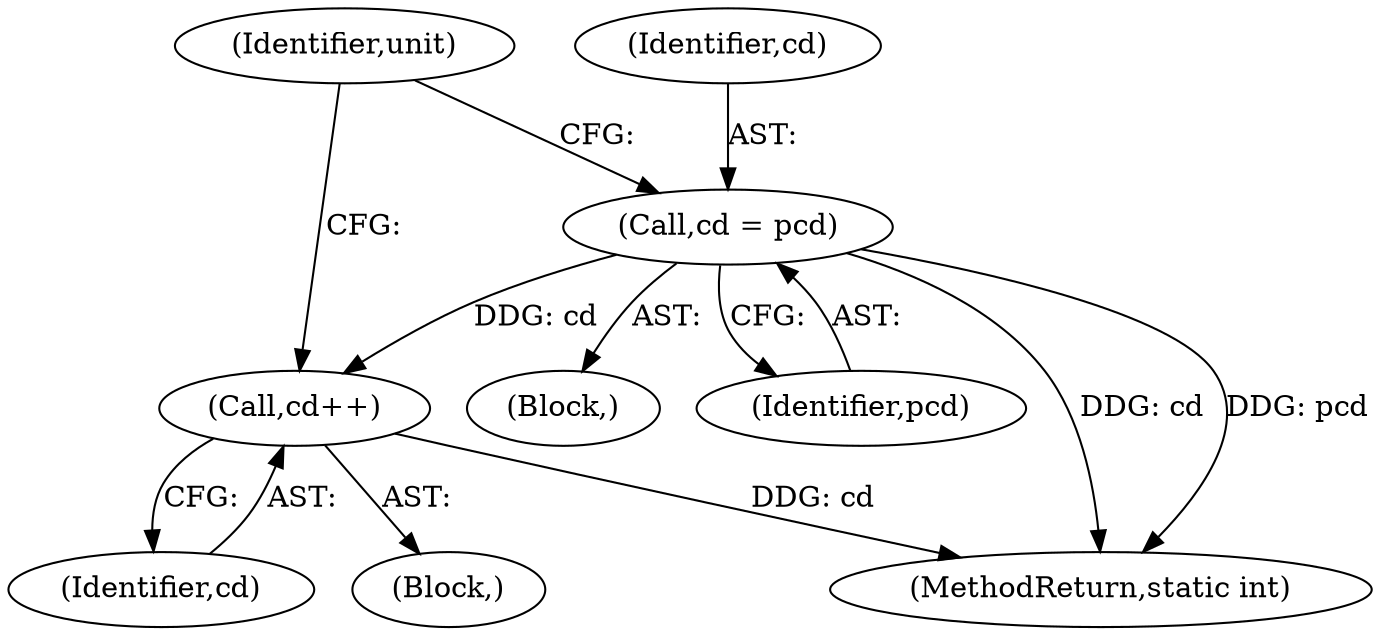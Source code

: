 digraph "0_linux_f0d1762554014ce0ae347b9f0d088f2c157c8c72@pointer" {
"1000294" [label="(Call,cd++)"];
"1000285" [label="(Call,cd = pcd)"];
"1000285" [label="(Call,cd = pcd)"];
"1000295" [label="(Identifier,cd)"];
"1000281" [label="(Block,)"];
"1000287" [label="(Identifier,pcd)"];
"1000289" [label="(Identifier,unit)"];
"1000286" [label="(Identifier,cd)"];
"1000294" [label="(Call,cd++)"];
"1000330" [label="(MethodReturn,static int)"];
"1000291" [label="(Block,)"];
"1000294" -> "1000291"  [label="AST: "];
"1000294" -> "1000295"  [label="CFG: "];
"1000295" -> "1000294"  [label="AST: "];
"1000289" -> "1000294"  [label="CFG: "];
"1000294" -> "1000330"  [label="DDG: cd"];
"1000285" -> "1000294"  [label="DDG: cd"];
"1000285" -> "1000281"  [label="AST: "];
"1000285" -> "1000287"  [label="CFG: "];
"1000286" -> "1000285"  [label="AST: "];
"1000287" -> "1000285"  [label="AST: "];
"1000289" -> "1000285"  [label="CFG: "];
"1000285" -> "1000330"  [label="DDG: cd"];
"1000285" -> "1000330"  [label="DDG: pcd"];
}
